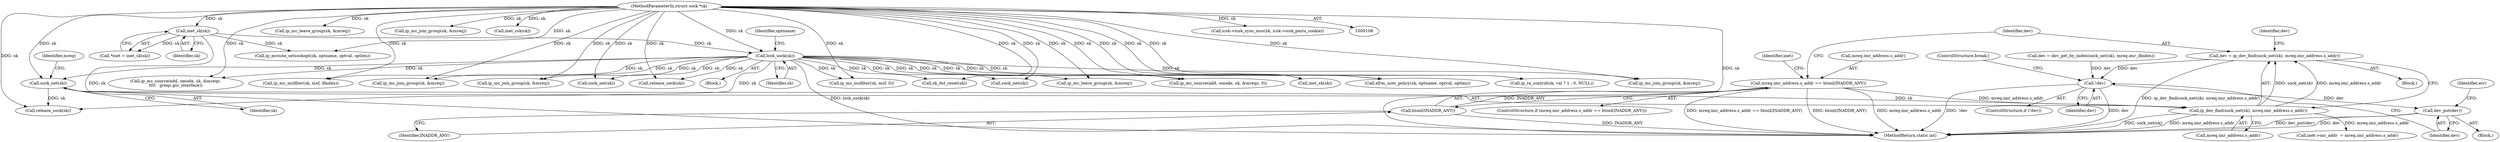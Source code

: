 digraph "0_linux_f6d8bd051c391c1c0458a30b2a7abcd939329259_26@pointer" {
"1000747" [label="(Call,dev = ip_dev_find(sock_net(sk), mreq.imr_address.s_addr))"];
"1000749" [label="(Call,ip_dev_find(sock_net(sk), mreq.imr_address.s_addr))"];
"1000750" [label="(Call,sock_net(sk))"];
"1000259" [label="(Call,lock_sock(sk))"];
"1000118" [label="(Call,inet_sk(sk))"];
"1000109" [label="(MethodParameterIn,struct sock *sk)"];
"1000724" [label="(Call,mreq.imr_address.s_addr == htonl(INADDR_ANY))"];
"1000730" [label="(Call,htonl(INADDR_ANY))"];
"1000780" [label="(Call,!dev)"];
"1000783" [label="(Call,dev_put(dev))"];
"1000109" [label="(MethodParameterIn,struct sock *sk)"];
"1000782" [label="(ControlStructure,break;)"];
"1000731" [label="(Identifier,INADDR_ANY)"];
"1000767" [label="(Call,dev = dev_get_by_index(sock_net(sk), mreq.imr_ifindex))"];
"1001167" [label="(Call,ip_mc_join_group(sk, &mreq))"];
"1000747" [label="(Call,dev = ip_dev_find(sock_net(sk), mreq.imr_address.s_addr))"];
"1000889" [label="(Call,ip_mc_leave_group(sk, &mreq))"];
"1001720" [label="(MethodReturn,static int)"];
"1000724" [label="(Call,mreq.imr_address.s_addr == htonl(INADDR_ANY))"];
"1000882" [label="(Call,ip_mc_join_group(sk, &mreq))"];
"1000779" [label="(ControlStructure,if (!dev))"];
"1000116" [label="(Call,*inet = inet_sk(sk))"];
"1000118" [label="(Call,inet_sk(sk))"];
"1000295" [label="(Call,inet_csk(sk))"];
"1000770" [label="(Call,sock_net(sk))"];
"1000723" [label="(ControlStructure,if (mreq.imr_address.s_addr == htonl(INADDR_ANY)))"];
"1000119" [label="(Identifier,sk)"];
"1001715" [label="(Call,release_sock(sk))"];
"1000251" [label="(Call,ip_mroute_setsockopt(sk, optname, optval, optlen))"];
"1000657" [label="(Block,)"];
"1000754" [label="(Identifier,mreq)"];
"1000758" [label="(Identifier,dev)"];
"1000780" [label="(Call,!dev)"];
"1000751" [label="(Identifier,sk)"];
"1000278" [label="(Call,sock_net(sk))"];
"1000783" [label="(Call,dev_put(dev))"];
"1000786" [label="(Identifier,err)"];
"1000260" [label="(Identifier,sk)"];
"1001094" [label="(Call,ip_mc_source(add, omode, sk, &mreqs, 0))"];
"1001618" [label="(Call,ip_ra_control(sk, val ? 1 : 0, NULL))"];
"1001330" [label="(Call,ip_mc_join_group(sk, &mreq))"];
"1000752" [label="(Call,mreq.imr_address.s_addr)"];
"1001365" [label="(Call,ip_mc_source(add, omode, sk, &mreqs,\n\t\t\t\t   greqs.gsr_interface))"];
"1001584" [label="(Call,ip_mc_msfilter(sk, msf, ifindex))"];
"1000114" [label="(Block,)"];
"1000750" [label="(Call,sock_net(sk))"];
"1001710" [label="(Call,release_sock(sk))"];
"1000781" [label="(Identifier,dev)"];
"1001066" [label="(Call,ip_mc_join_group(sk, &mreq))"];
"1000784" [label="(Identifier,dev)"];
"1000977" [label="(Call,ip_mc_msfilter(sk, msf, 0))"];
"1000749" [label="(Call,ip_dev_find(sock_net(sk), mreq.imr_address.s_addr))"];
"1000500" [label="(Call,sk_dst_reset(sk))"];
"1001174" [label="(Call,ip_mc_leave_group(sk, &mreq))"];
"1000262" [label="(Identifier,optname)"];
"1000735" [label="(Identifier,inet)"];
"1000832" [label="(Call,inet_sk(sk))"];
"1000722" [label="(Block,)"];
"1000730" [label="(Call,htonl(INADDR_ANY))"];
"1001653" [label="(Call,xfrm_user_policy(sk, optname, optval, optlen))"];
"1000259" [label="(Call,lock_sock(sk))"];
"1000725" [label="(Call,mreq.imr_address.s_addr)"];
"1000343" [label="(Call,icsk->icsk_sync_mss(sk, icsk->icsk_pmtu_cookie))"];
"1000809" [label="(Call,inet->mc_addr  = mreq.imr_address.s_addr)"];
"1000748" [label="(Identifier,dev)"];
"1000747" -> "1000722"  [label="AST: "];
"1000747" -> "1000749"  [label="CFG: "];
"1000748" -> "1000747"  [label="AST: "];
"1000749" -> "1000747"  [label="AST: "];
"1000758" -> "1000747"  [label="CFG: "];
"1000747" -> "1001720"  [label="DDG: ip_dev_find(sock_net(sk), mreq.imr_address.s_addr)"];
"1000749" -> "1000747"  [label="DDG: sock_net(sk)"];
"1000749" -> "1000747"  [label="DDG: mreq.imr_address.s_addr"];
"1000747" -> "1000780"  [label="DDG: dev"];
"1000749" -> "1000752"  [label="CFG: "];
"1000750" -> "1000749"  [label="AST: "];
"1000752" -> "1000749"  [label="AST: "];
"1000749" -> "1001720"  [label="DDG: sock_net(sk)"];
"1000749" -> "1001720"  [label="DDG: mreq.imr_address.s_addr"];
"1000750" -> "1000749"  [label="DDG: sk"];
"1000724" -> "1000749"  [label="DDG: mreq.imr_address.s_addr"];
"1000749" -> "1000809"  [label="DDG: mreq.imr_address.s_addr"];
"1000750" -> "1000751"  [label="CFG: "];
"1000751" -> "1000750"  [label="AST: "];
"1000754" -> "1000750"  [label="CFG: "];
"1000259" -> "1000750"  [label="DDG: sk"];
"1000109" -> "1000750"  [label="DDG: sk"];
"1000750" -> "1001710"  [label="DDG: sk"];
"1000259" -> "1000114"  [label="AST: "];
"1000259" -> "1000260"  [label="CFG: "];
"1000260" -> "1000259"  [label="AST: "];
"1000262" -> "1000259"  [label="CFG: "];
"1000259" -> "1001720"  [label="DDG: lock_sock(sk)"];
"1000118" -> "1000259"  [label="DDG: sk"];
"1000109" -> "1000259"  [label="DDG: sk"];
"1000259" -> "1000278"  [label="DDG: sk"];
"1000259" -> "1000500"  [label="DDG: sk"];
"1000259" -> "1000770"  [label="DDG: sk"];
"1000259" -> "1000832"  [label="DDG: sk"];
"1000259" -> "1000977"  [label="DDG: sk"];
"1000259" -> "1001066"  [label="DDG: sk"];
"1000259" -> "1001094"  [label="DDG: sk"];
"1000259" -> "1001167"  [label="DDG: sk"];
"1000259" -> "1001174"  [label="DDG: sk"];
"1000259" -> "1001330"  [label="DDG: sk"];
"1000259" -> "1001365"  [label="DDG: sk"];
"1000259" -> "1001584"  [label="DDG: sk"];
"1000259" -> "1001618"  [label="DDG: sk"];
"1000259" -> "1001653"  [label="DDG: sk"];
"1000259" -> "1001710"  [label="DDG: sk"];
"1000259" -> "1001715"  [label="DDG: sk"];
"1000118" -> "1000116"  [label="AST: "];
"1000118" -> "1000119"  [label="CFG: "];
"1000119" -> "1000118"  [label="AST: "];
"1000116" -> "1000118"  [label="CFG: "];
"1000118" -> "1001720"  [label="DDG: sk"];
"1000118" -> "1000116"  [label="DDG: sk"];
"1000109" -> "1000118"  [label="DDG: sk"];
"1000118" -> "1000251"  [label="DDG: sk"];
"1000109" -> "1000108"  [label="AST: "];
"1000109" -> "1001720"  [label="DDG: sk"];
"1000109" -> "1000251"  [label="DDG: sk"];
"1000109" -> "1000278"  [label="DDG: sk"];
"1000109" -> "1000295"  [label="DDG: sk"];
"1000109" -> "1000343"  [label="DDG: sk"];
"1000109" -> "1000500"  [label="DDG: sk"];
"1000109" -> "1000770"  [label="DDG: sk"];
"1000109" -> "1000832"  [label="DDG: sk"];
"1000109" -> "1000882"  [label="DDG: sk"];
"1000109" -> "1000889"  [label="DDG: sk"];
"1000109" -> "1000977"  [label="DDG: sk"];
"1000109" -> "1001066"  [label="DDG: sk"];
"1000109" -> "1001094"  [label="DDG: sk"];
"1000109" -> "1001167"  [label="DDG: sk"];
"1000109" -> "1001174"  [label="DDG: sk"];
"1000109" -> "1001330"  [label="DDG: sk"];
"1000109" -> "1001365"  [label="DDG: sk"];
"1000109" -> "1001584"  [label="DDG: sk"];
"1000109" -> "1001618"  [label="DDG: sk"];
"1000109" -> "1001653"  [label="DDG: sk"];
"1000109" -> "1001710"  [label="DDG: sk"];
"1000109" -> "1001715"  [label="DDG: sk"];
"1000724" -> "1000723"  [label="AST: "];
"1000724" -> "1000730"  [label="CFG: "];
"1000725" -> "1000724"  [label="AST: "];
"1000730" -> "1000724"  [label="AST: "];
"1000735" -> "1000724"  [label="CFG: "];
"1000748" -> "1000724"  [label="CFG: "];
"1000724" -> "1001720"  [label="DDG: mreq.imr_address.s_addr == htonl(INADDR_ANY)"];
"1000724" -> "1001720"  [label="DDG: htonl(INADDR_ANY)"];
"1000724" -> "1001720"  [label="DDG: mreq.imr_address.s_addr"];
"1000730" -> "1000724"  [label="DDG: INADDR_ANY"];
"1000730" -> "1000731"  [label="CFG: "];
"1000731" -> "1000730"  [label="AST: "];
"1000730" -> "1001720"  [label="DDG: INADDR_ANY"];
"1000780" -> "1000779"  [label="AST: "];
"1000780" -> "1000781"  [label="CFG: "];
"1000781" -> "1000780"  [label="AST: "];
"1000782" -> "1000780"  [label="CFG: "];
"1000784" -> "1000780"  [label="CFG: "];
"1000780" -> "1001720"  [label="DDG: !dev"];
"1000780" -> "1001720"  [label="DDG: dev"];
"1000767" -> "1000780"  [label="DDG: dev"];
"1000780" -> "1000783"  [label="DDG: dev"];
"1000783" -> "1000657"  [label="AST: "];
"1000783" -> "1000784"  [label="CFG: "];
"1000784" -> "1000783"  [label="AST: "];
"1000786" -> "1000783"  [label="CFG: "];
"1000783" -> "1001720"  [label="DDG: dev_put(dev)"];
"1000783" -> "1001720"  [label="DDG: dev"];
}
